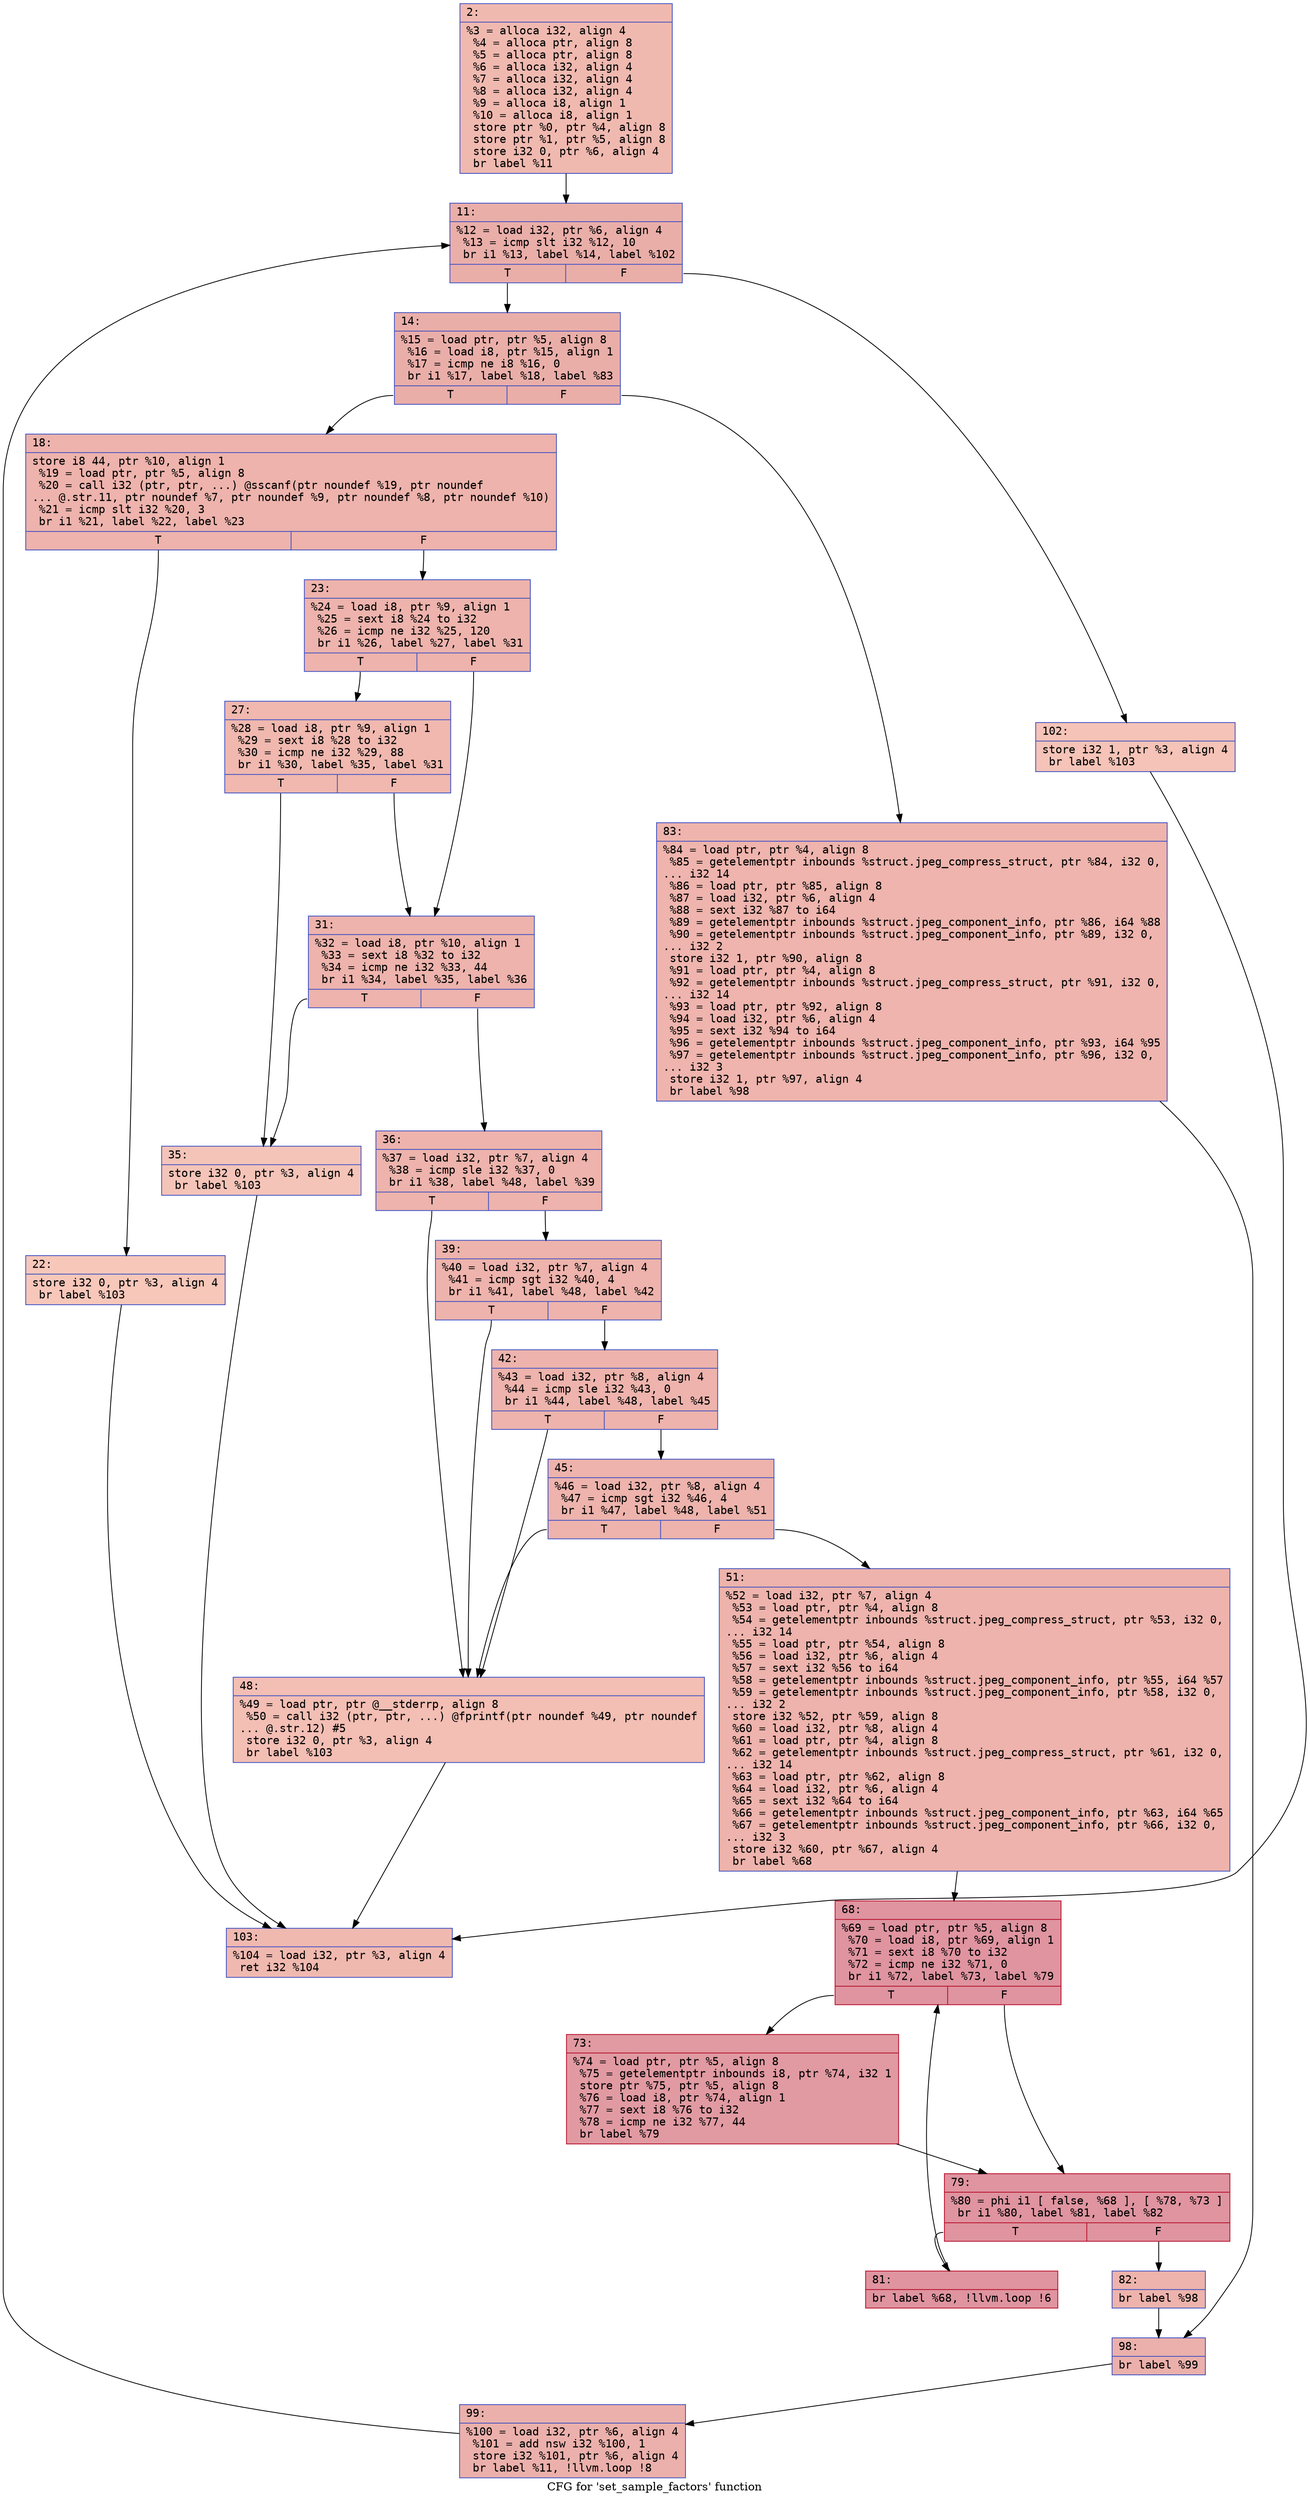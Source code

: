 digraph "CFG for 'set_sample_factors' function" {
	label="CFG for 'set_sample_factors' function";

	Node0x6000014703c0 [shape=record,color="#3d50c3ff", style=filled, fillcolor="#de614d70" fontname="Courier",label="{2:\l|  %3 = alloca i32, align 4\l  %4 = alloca ptr, align 8\l  %5 = alloca ptr, align 8\l  %6 = alloca i32, align 4\l  %7 = alloca i32, align 4\l  %8 = alloca i32, align 4\l  %9 = alloca i8, align 1\l  %10 = alloca i8, align 1\l  store ptr %0, ptr %4, align 8\l  store ptr %1, ptr %5, align 8\l  store i32 0, ptr %6, align 4\l  br label %11\l}"];
	Node0x6000014703c0 -> Node0x600001470410[tooltip="2 -> 11\nProbability 100.00%" ];
	Node0x600001470410 [shape=record,color="#3d50c3ff", style=filled, fillcolor="#d0473d70" fontname="Courier",label="{11:\l|  %12 = load i32, ptr %6, align 4\l  %13 = icmp slt i32 %12, 10\l  br i1 %13, label %14, label %102\l|{<s0>T|<s1>F}}"];
	Node0x600001470410:s0 -> Node0x600001470460[tooltip="11 -> 14\nProbability 96.88%" ];
	Node0x600001470410:s1 -> Node0x600001470af0[tooltip="11 -> 102\nProbability 3.12%" ];
	Node0x600001470460 [shape=record,color="#3d50c3ff", style=filled, fillcolor="#d0473d70" fontname="Courier",label="{14:\l|  %15 = load ptr, ptr %5, align 8\l  %16 = load i8, ptr %15, align 1\l  %17 = icmp ne i8 %16, 0\l  br i1 %17, label %18, label %83\l|{<s0>T|<s1>F}}"];
	Node0x600001470460:s0 -> Node0x6000014704b0[tooltip="14 -> 18\nProbability 62.50%" ];
	Node0x600001470460:s1 -> Node0x600001470a00[tooltip="14 -> 83\nProbability 37.50%" ];
	Node0x6000014704b0 [shape=record,color="#3d50c3ff", style=filled, fillcolor="#d6524470" fontname="Courier",label="{18:\l|  store i8 44, ptr %10, align 1\l  %19 = load ptr, ptr %5, align 8\l  %20 = call i32 (ptr, ptr, ...) @sscanf(ptr noundef %19, ptr noundef\l... @.str.11, ptr noundef %7, ptr noundef %9, ptr noundef %8, ptr noundef %10)\l  %21 = icmp slt i32 %20, 3\l  br i1 %21, label %22, label %23\l|{<s0>T|<s1>F}}"];
	Node0x6000014704b0:s0 -> Node0x600001470500[tooltip="18 -> 22\nProbability 3.12%" ];
	Node0x6000014704b0:s1 -> Node0x600001470550[tooltip="18 -> 23\nProbability 96.88%" ];
	Node0x600001470500 [shape=record,color="#3d50c3ff", style=filled, fillcolor="#ec7f6370" fontname="Courier",label="{22:\l|  store i32 0, ptr %3, align 4\l  br label %103\l}"];
	Node0x600001470500 -> Node0x600001470b40[tooltip="22 -> 103\nProbability 100.00%" ];
	Node0x600001470550 [shape=record,color="#3d50c3ff", style=filled, fillcolor="#d6524470" fontname="Courier",label="{23:\l|  %24 = load i8, ptr %9, align 1\l  %25 = sext i8 %24 to i32\l  %26 = icmp ne i32 %25, 120\l  br i1 %26, label %27, label %31\l|{<s0>T|<s1>F}}"];
	Node0x600001470550:s0 -> Node0x6000014705a0[tooltip="23 -> 27\nProbability 50.00%" ];
	Node0x600001470550:s1 -> Node0x6000014705f0[tooltip="23 -> 31\nProbability 50.00%" ];
	Node0x6000014705a0 [shape=record,color="#3d50c3ff", style=filled, fillcolor="#dc5d4a70" fontname="Courier",label="{27:\l|  %28 = load i8, ptr %9, align 1\l  %29 = sext i8 %28 to i32\l  %30 = icmp ne i32 %29, 88\l  br i1 %30, label %35, label %31\l|{<s0>T|<s1>F}}"];
	Node0x6000014705a0:s0 -> Node0x600001470640[tooltip="27 -> 35\nProbability 3.12%" ];
	Node0x6000014705a0:s1 -> Node0x6000014705f0[tooltip="27 -> 31\nProbability 96.88%" ];
	Node0x6000014705f0 [shape=record,color="#3d50c3ff", style=filled, fillcolor="#d6524470" fontname="Courier",label="{31:\l|  %32 = load i8, ptr %10, align 1\l  %33 = sext i8 %32 to i32\l  %34 = icmp ne i32 %33, 44\l  br i1 %34, label %35, label %36\l|{<s0>T|<s1>F}}"];
	Node0x6000014705f0:s0 -> Node0x600001470640[tooltip="31 -> 35\nProbability 3.12%" ];
	Node0x6000014705f0:s1 -> Node0x600001470690[tooltip="31 -> 36\nProbability 96.88%" ];
	Node0x600001470640 [shape=record,color="#3d50c3ff", style=filled, fillcolor="#e97a5f70" fontname="Courier",label="{35:\l|  store i32 0, ptr %3, align 4\l  br label %103\l}"];
	Node0x600001470640 -> Node0x600001470b40[tooltip="35 -> 103\nProbability 100.00%" ];
	Node0x600001470690 [shape=record,color="#3d50c3ff", style=filled, fillcolor="#d6524470" fontname="Courier",label="{36:\l|  %37 = load i32, ptr %7, align 4\l  %38 = icmp sle i32 %37, 0\l  br i1 %38, label %48, label %39\l|{<s0>T|<s1>F}}"];
	Node0x600001470690:s0 -> Node0x6000014707d0[tooltip="36 -> 48\nProbability 3.12%" ];
	Node0x600001470690:s1 -> Node0x6000014706e0[tooltip="36 -> 39\nProbability 96.88%" ];
	Node0x6000014706e0 [shape=record,color="#3d50c3ff", style=filled, fillcolor="#d6524470" fontname="Courier",label="{39:\l|  %40 = load i32, ptr %7, align 4\l  %41 = icmp sgt i32 %40, 4\l  br i1 %41, label %48, label %42\l|{<s0>T|<s1>F}}"];
	Node0x6000014706e0:s0 -> Node0x6000014707d0[tooltip="39 -> 48\nProbability 3.12%" ];
	Node0x6000014706e0:s1 -> Node0x600001470730[tooltip="39 -> 42\nProbability 96.88%" ];
	Node0x600001470730 [shape=record,color="#3d50c3ff", style=filled, fillcolor="#d6524470" fontname="Courier",label="{42:\l|  %43 = load i32, ptr %8, align 4\l  %44 = icmp sle i32 %43, 0\l  br i1 %44, label %48, label %45\l|{<s0>T|<s1>F}}"];
	Node0x600001470730:s0 -> Node0x6000014707d0[tooltip="42 -> 48\nProbability 3.12%" ];
	Node0x600001470730:s1 -> Node0x600001470780[tooltip="42 -> 45\nProbability 96.88%" ];
	Node0x600001470780 [shape=record,color="#3d50c3ff", style=filled, fillcolor="#d6524470" fontname="Courier",label="{45:\l|  %46 = load i32, ptr %8, align 4\l  %47 = icmp sgt i32 %46, 4\l  br i1 %47, label %48, label %51\l|{<s0>T|<s1>F}}"];
	Node0x600001470780:s0 -> Node0x6000014707d0[tooltip="45 -> 48\nProbability 3.12%" ];
	Node0x600001470780:s1 -> Node0x600001470820[tooltip="45 -> 51\nProbability 96.88%" ];
	Node0x6000014707d0 [shape=record,color="#3d50c3ff", style=filled, fillcolor="#e36c5570" fontname="Courier",label="{48:\l|  %49 = load ptr, ptr @__stderrp, align 8\l  %50 = call i32 (ptr, ptr, ...) @fprintf(ptr noundef %49, ptr noundef\l... @.str.12) #5\l  store i32 0, ptr %3, align 4\l  br label %103\l}"];
	Node0x6000014707d0 -> Node0x600001470b40[tooltip="48 -> 103\nProbability 100.00%" ];
	Node0x600001470820 [shape=record,color="#3d50c3ff", style=filled, fillcolor="#d6524470" fontname="Courier",label="{51:\l|  %52 = load i32, ptr %7, align 4\l  %53 = load ptr, ptr %4, align 8\l  %54 = getelementptr inbounds %struct.jpeg_compress_struct, ptr %53, i32 0,\l... i32 14\l  %55 = load ptr, ptr %54, align 8\l  %56 = load i32, ptr %6, align 4\l  %57 = sext i32 %56 to i64\l  %58 = getelementptr inbounds %struct.jpeg_component_info, ptr %55, i64 %57\l  %59 = getelementptr inbounds %struct.jpeg_component_info, ptr %58, i32 0,\l... i32 2\l  store i32 %52, ptr %59, align 8\l  %60 = load i32, ptr %8, align 4\l  %61 = load ptr, ptr %4, align 8\l  %62 = getelementptr inbounds %struct.jpeg_compress_struct, ptr %61, i32 0,\l... i32 14\l  %63 = load ptr, ptr %62, align 8\l  %64 = load i32, ptr %6, align 4\l  %65 = sext i32 %64 to i64\l  %66 = getelementptr inbounds %struct.jpeg_component_info, ptr %63, i64 %65\l  %67 = getelementptr inbounds %struct.jpeg_component_info, ptr %66, i32 0,\l... i32 3\l  store i32 %60, ptr %67, align 4\l  br label %68\l}"];
	Node0x600001470820 -> Node0x600001470870[tooltip="51 -> 68\nProbability 100.00%" ];
	Node0x600001470870 [shape=record,color="#b70d28ff", style=filled, fillcolor="#b70d2870" fontname="Courier",label="{68:\l|  %69 = load ptr, ptr %5, align 8\l  %70 = load i8, ptr %69, align 1\l  %71 = sext i8 %70 to i32\l  %72 = icmp ne i32 %71, 0\l  br i1 %72, label %73, label %79\l|{<s0>T|<s1>F}}"];
	Node0x600001470870:s0 -> Node0x6000014708c0[tooltip="68 -> 73\nProbability 62.50%" ];
	Node0x600001470870:s1 -> Node0x600001470910[tooltip="68 -> 79\nProbability 37.50%" ];
	Node0x6000014708c0 [shape=record,color="#b70d28ff", style=filled, fillcolor="#bb1b2c70" fontname="Courier",label="{73:\l|  %74 = load ptr, ptr %5, align 8\l  %75 = getelementptr inbounds i8, ptr %74, i32 1\l  store ptr %75, ptr %5, align 8\l  %76 = load i8, ptr %74, align 1\l  %77 = sext i8 %76 to i32\l  %78 = icmp ne i32 %77, 44\l  br label %79\l}"];
	Node0x6000014708c0 -> Node0x600001470910[tooltip="73 -> 79\nProbability 100.00%" ];
	Node0x600001470910 [shape=record,color="#b70d28ff", style=filled, fillcolor="#b70d2870" fontname="Courier",label="{79:\l|  %80 = phi i1 [ false, %68 ], [ %78, %73 ]\l  br i1 %80, label %81, label %82\l|{<s0>T|<s1>F}}"];
	Node0x600001470910:s0 -> Node0x600001470960[tooltip="79 -> 81\nProbability 96.88%" ];
	Node0x600001470910:s1 -> Node0x6000014709b0[tooltip="79 -> 82\nProbability 3.12%" ];
	Node0x600001470960 [shape=record,color="#b70d28ff", style=filled, fillcolor="#b70d2870" fontname="Courier",label="{81:\l|  br label %68, !llvm.loop !6\l}"];
	Node0x600001470960 -> Node0x600001470870[tooltip="81 -> 68\nProbability 100.00%" ];
	Node0x6000014709b0 [shape=record,color="#3d50c3ff", style=filled, fillcolor="#d6524470" fontname="Courier",label="{82:\l|  br label %98\l}"];
	Node0x6000014709b0 -> Node0x600001470a50[tooltip="82 -> 98\nProbability 100.00%" ];
	Node0x600001470a00 [shape=record,color="#3d50c3ff", style=filled, fillcolor="#d8564670" fontname="Courier",label="{83:\l|  %84 = load ptr, ptr %4, align 8\l  %85 = getelementptr inbounds %struct.jpeg_compress_struct, ptr %84, i32 0,\l... i32 14\l  %86 = load ptr, ptr %85, align 8\l  %87 = load i32, ptr %6, align 4\l  %88 = sext i32 %87 to i64\l  %89 = getelementptr inbounds %struct.jpeg_component_info, ptr %86, i64 %88\l  %90 = getelementptr inbounds %struct.jpeg_component_info, ptr %89, i32 0,\l... i32 2\l  store i32 1, ptr %90, align 8\l  %91 = load ptr, ptr %4, align 8\l  %92 = getelementptr inbounds %struct.jpeg_compress_struct, ptr %91, i32 0,\l... i32 14\l  %93 = load ptr, ptr %92, align 8\l  %94 = load i32, ptr %6, align 4\l  %95 = sext i32 %94 to i64\l  %96 = getelementptr inbounds %struct.jpeg_component_info, ptr %93, i64 %95\l  %97 = getelementptr inbounds %struct.jpeg_component_info, ptr %96, i32 0,\l... i32 3\l  store i32 1, ptr %97, align 4\l  br label %98\l}"];
	Node0x600001470a00 -> Node0x600001470a50[tooltip="83 -> 98\nProbability 100.00%" ];
	Node0x600001470a50 [shape=record,color="#3d50c3ff", style=filled, fillcolor="#d24b4070" fontname="Courier",label="{98:\l|  br label %99\l}"];
	Node0x600001470a50 -> Node0x600001470aa0[tooltip="98 -> 99\nProbability 100.00%" ];
	Node0x600001470aa0 [shape=record,color="#3d50c3ff", style=filled, fillcolor="#d24b4070" fontname="Courier",label="{99:\l|  %100 = load i32, ptr %6, align 4\l  %101 = add nsw i32 %100, 1\l  store i32 %101, ptr %6, align 4\l  br label %11, !llvm.loop !8\l}"];
	Node0x600001470aa0 -> Node0x600001470410[tooltip="99 -> 11\nProbability 100.00%" ];
	Node0x600001470af0 [shape=record,color="#3d50c3ff", style=filled, fillcolor="#e8765c70" fontname="Courier",label="{102:\l|  store i32 1, ptr %3, align 4\l  br label %103\l}"];
	Node0x600001470af0 -> Node0x600001470b40[tooltip="102 -> 103\nProbability 100.00%" ];
	Node0x600001470b40 [shape=record,color="#3d50c3ff", style=filled, fillcolor="#de614d70" fontname="Courier",label="{103:\l|  %104 = load i32, ptr %3, align 4\l  ret i32 %104\l}"];
}
